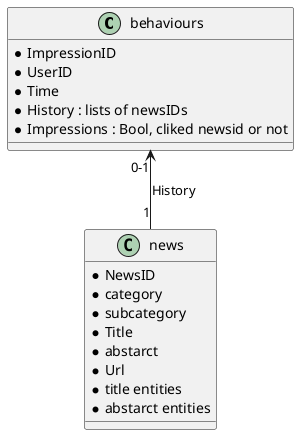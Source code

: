 @startuml
class behaviours {
    * ImpressionID 
    * UserID
    * Time
    * History : lists of newsIDs
    * Impressions : Bool, cliked newsid or not
}
Class news{
    * NewsID
    * category
    * subcategory
    * Title
    * abstarct
    * Url
    * title entities
    *abstarct entities
}

behaviours "0-1" <-- "1" news : History 
@enduml